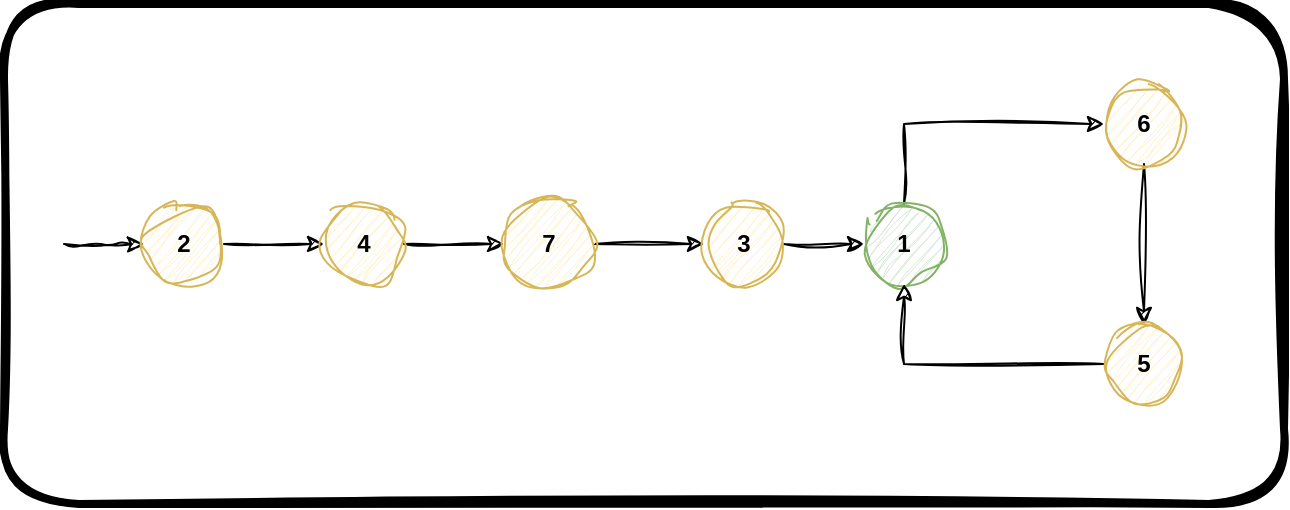 <mxfile version="20.8.3" type="device"><diagram id="bqh5C4k6XaiU76Q11FV7" name="Page-1"><mxGraphModel dx="1434" dy="756" grid="1" gridSize="10" guides="1" tooltips="1" connect="1" arrows="1" fold="1" page="1" pageScale="1" pageWidth="850" pageHeight="1100" math="0" shadow="0"><root><mxCell id="0"/><mxCell id="1" parent="0"/><mxCell id="8nP22TPzASjqksVVVn4d-5" value="" style="edgeStyle=orthogonalEdgeStyle;rounded=0;orthogonalLoop=1;jettySize=auto;html=1;sketch=1;curveFitting=1;jiggle=2;" parent="1" target="8nP22TPzASjqksVVVn4d-4" edge="1"><mxGeometry relative="1" as="geometry"><mxPoint x="130" y="200" as="sourcePoint"/></mxGeometry></mxCell><mxCell id="8nP22TPzASjqksVVVn4d-7" value="" style="edgeStyle=orthogonalEdgeStyle;rounded=0;orthogonalLoop=1;jettySize=auto;html=1;sketch=1;curveFitting=1;jiggle=2;" parent="1" source="8nP22TPzASjqksVVVn4d-4" target="8nP22TPzASjqksVVVn4d-6" edge="1"><mxGeometry relative="1" as="geometry"/></mxCell><mxCell id="8nP22TPzASjqksVVVn4d-4" value="2" style="ellipse;whiteSpace=wrap;html=1;aspect=fixed;fillColor=#fff2cc;strokeColor=#d6b656;gradientColor=none;fontStyle=1;labelBackgroundColor=none;labelBorderColor=none;sketch=1;curveFitting=1;jiggle=2;" parent="1" vertex="1"><mxGeometry x="170" y="180" width="40" height="40" as="geometry"/></mxCell><mxCell id="8nP22TPzASjqksVVVn4d-9" value="" style="edgeStyle=orthogonalEdgeStyle;rounded=0;orthogonalLoop=1;jettySize=auto;html=1;sketch=1;curveFitting=1;jiggle=2;" parent="1" source="8nP22TPzASjqksVVVn4d-6" target="8nP22TPzASjqksVVVn4d-8" edge="1"><mxGeometry relative="1" as="geometry"/></mxCell><mxCell id="8nP22TPzASjqksVVVn4d-6" value="4" style="ellipse;whiteSpace=wrap;html=1;aspect=fixed;fillColor=#fff2cc;strokeColor=#d6b656;gradientColor=none;fontStyle=1;labelBackgroundColor=none;labelBorderColor=none;sketch=1;curveFitting=1;jiggle=2;" parent="1" vertex="1"><mxGeometry x="260" y="180" width="40" height="40" as="geometry"/></mxCell><mxCell id="8nP22TPzASjqksVVVn4d-11" value="" style="edgeStyle=orthogonalEdgeStyle;rounded=0;orthogonalLoop=1;jettySize=auto;html=1;sketch=1;curveFitting=1;jiggle=2;" parent="1" source="8nP22TPzASjqksVVVn4d-8" target="8nP22TPzASjqksVVVn4d-10" edge="1"><mxGeometry relative="1" as="geometry"/></mxCell><mxCell id="8nP22TPzASjqksVVVn4d-8" value="7" style="ellipse;whiteSpace=wrap;html=1;aspect=fixed;fillColor=#fff2cc;strokeColor=#d6b656;gradientColor=none;fontStyle=1;labelBackgroundColor=none;labelBorderColor=none;sketch=1;curveFitting=1;jiggle=2;" parent="1" vertex="1"><mxGeometry x="350" y="177.5" width="45" height="45" as="geometry"/></mxCell><mxCell id="8nP22TPzASjqksVVVn4d-13" value="" style="edgeStyle=orthogonalEdgeStyle;rounded=0;orthogonalLoop=1;jettySize=auto;html=1;sketch=1;curveFitting=1;jiggle=2;" parent="1" source="8nP22TPzASjqksVVVn4d-10" target="8nP22TPzASjqksVVVn4d-12" edge="1"><mxGeometry relative="1" as="geometry"/></mxCell><mxCell id="8nP22TPzASjqksVVVn4d-10" value="3" style="ellipse;whiteSpace=wrap;html=1;aspect=fixed;fillColor=#fff2cc;strokeColor=#d6b656;gradientColor=none;fontStyle=1;labelBackgroundColor=none;labelBorderColor=none;sketch=1;curveFitting=1;jiggle=2;" parent="1" vertex="1"><mxGeometry x="450" y="180" width="40" height="40" as="geometry"/></mxCell><mxCell id="8nP22TPzASjqksVVVn4d-15" value="" style="edgeStyle=orthogonalEdgeStyle;rounded=0;orthogonalLoop=1;jettySize=auto;html=1;entryX=0;entryY=0.5;entryDx=0;entryDy=0;sketch=1;curveFitting=1;jiggle=2;" parent="1" source="8nP22TPzASjqksVVVn4d-12" target="8nP22TPzASjqksVVVn4d-14" edge="1"><mxGeometry relative="1" as="geometry"><Array as="points"><mxPoint x="550" y="140"/></Array></mxGeometry></mxCell><mxCell id="8nP22TPzASjqksVVVn4d-12" value="1" style="ellipse;whiteSpace=wrap;html=1;aspect=fixed;fillColor=#d5e8d4;strokeColor=#82b366;fontStyle=1;labelBackgroundColor=none;labelBorderColor=none;sketch=1;curveFitting=1;jiggle=2;" parent="1" vertex="1"><mxGeometry x="530" y="180" width="40" height="40" as="geometry"/></mxCell><mxCell id="8nP22TPzASjqksVVVn4d-17" value="" style="edgeStyle=orthogonalEdgeStyle;rounded=0;orthogonalLoop=1;jettySize=auto;html=1;sketch=1;curveFitting=1;jiggle=2;" parent="1" source="8nP22TPzASjqksVVVn4d-14" target="8nP22TPzASjqksVVVn4d-16" edge="1"><mxGeometry relative="1" as="geometry"/></mxCell><mxCell id="8nP22TPzASjqksVVVn4d-14" value="6" style="ellipse;whiteSpace=wrap;html=1;aspect=fixed;fillColor=#fff2cc;strokeColor=#d6b656;fontStyle=1;labelBackgroundColor=none;labelBorderColor=none;sketch=1;curveFitting=1;jiggle=2;" parent="1" vertex="1"><mxGeometry x="650" y="120" width="40" height="40" as="geometry"/></mxCell><mxCell id="8nP22TPzASjqksVVVn4d-19" value="" style="edgeStyle=orthogonalEdgeStyle;rounded=0;orthogonalLoop=1;jettySize=auto;html=1;entryX=0.5;entryY=1;entryDx=0;entryDy=0;sketch=1;curveFitting=1;jiggle=2;" parent="1" source="8nP22TPzASjqksVVVn4d-16" target="8nP22TPzASjqksVVVn4d-12" edge="1"><mxGeometry relative="1" as="geometry"><mxPoint x="670" y="340" as="targetPoint"/></mxGeometry></mxCell><mxCell id="8nP22TPzASjqksVVVn4d-16" value="5" style="ellipse;whiteSpace=wrap;html=1;aspect=fixed;fillColor=#fff2cc;strokeColor=#d6b656;gradientColor=none;fontStyle=1;labelBackgroundColor=none;labelBorderColor=none;sketch=1;curveFitting=1;jiggle=2;" parent="1" vertex="1"><mxGeometry x="650" y="240" width="40" height="40" as="geometry"/></mxCell><mxCell id="8nP22TPzASjqksVVVn4d-23" value="" style="rounded=1;whiteSpace=wrap;html=1;sketch=1;hachureGap=4;jiggle=2;curveFitting=1;simplification=0;fontFamily=Architects Daughter;fontSource=https%3A%2F%2Ffonts.googleapis.com%2Fcss%3Ffamily%3DArchitects%2BDaughter;fontSize=20;fillColor=none;perimeterSpacing=5;strokeWidth=4;" parent="1" vertex="1"><mxGeometry x="100" y="80" width="640" height="250" as="geometry"/></mxCell></root></mxGraphModel></diagram></mxfile>